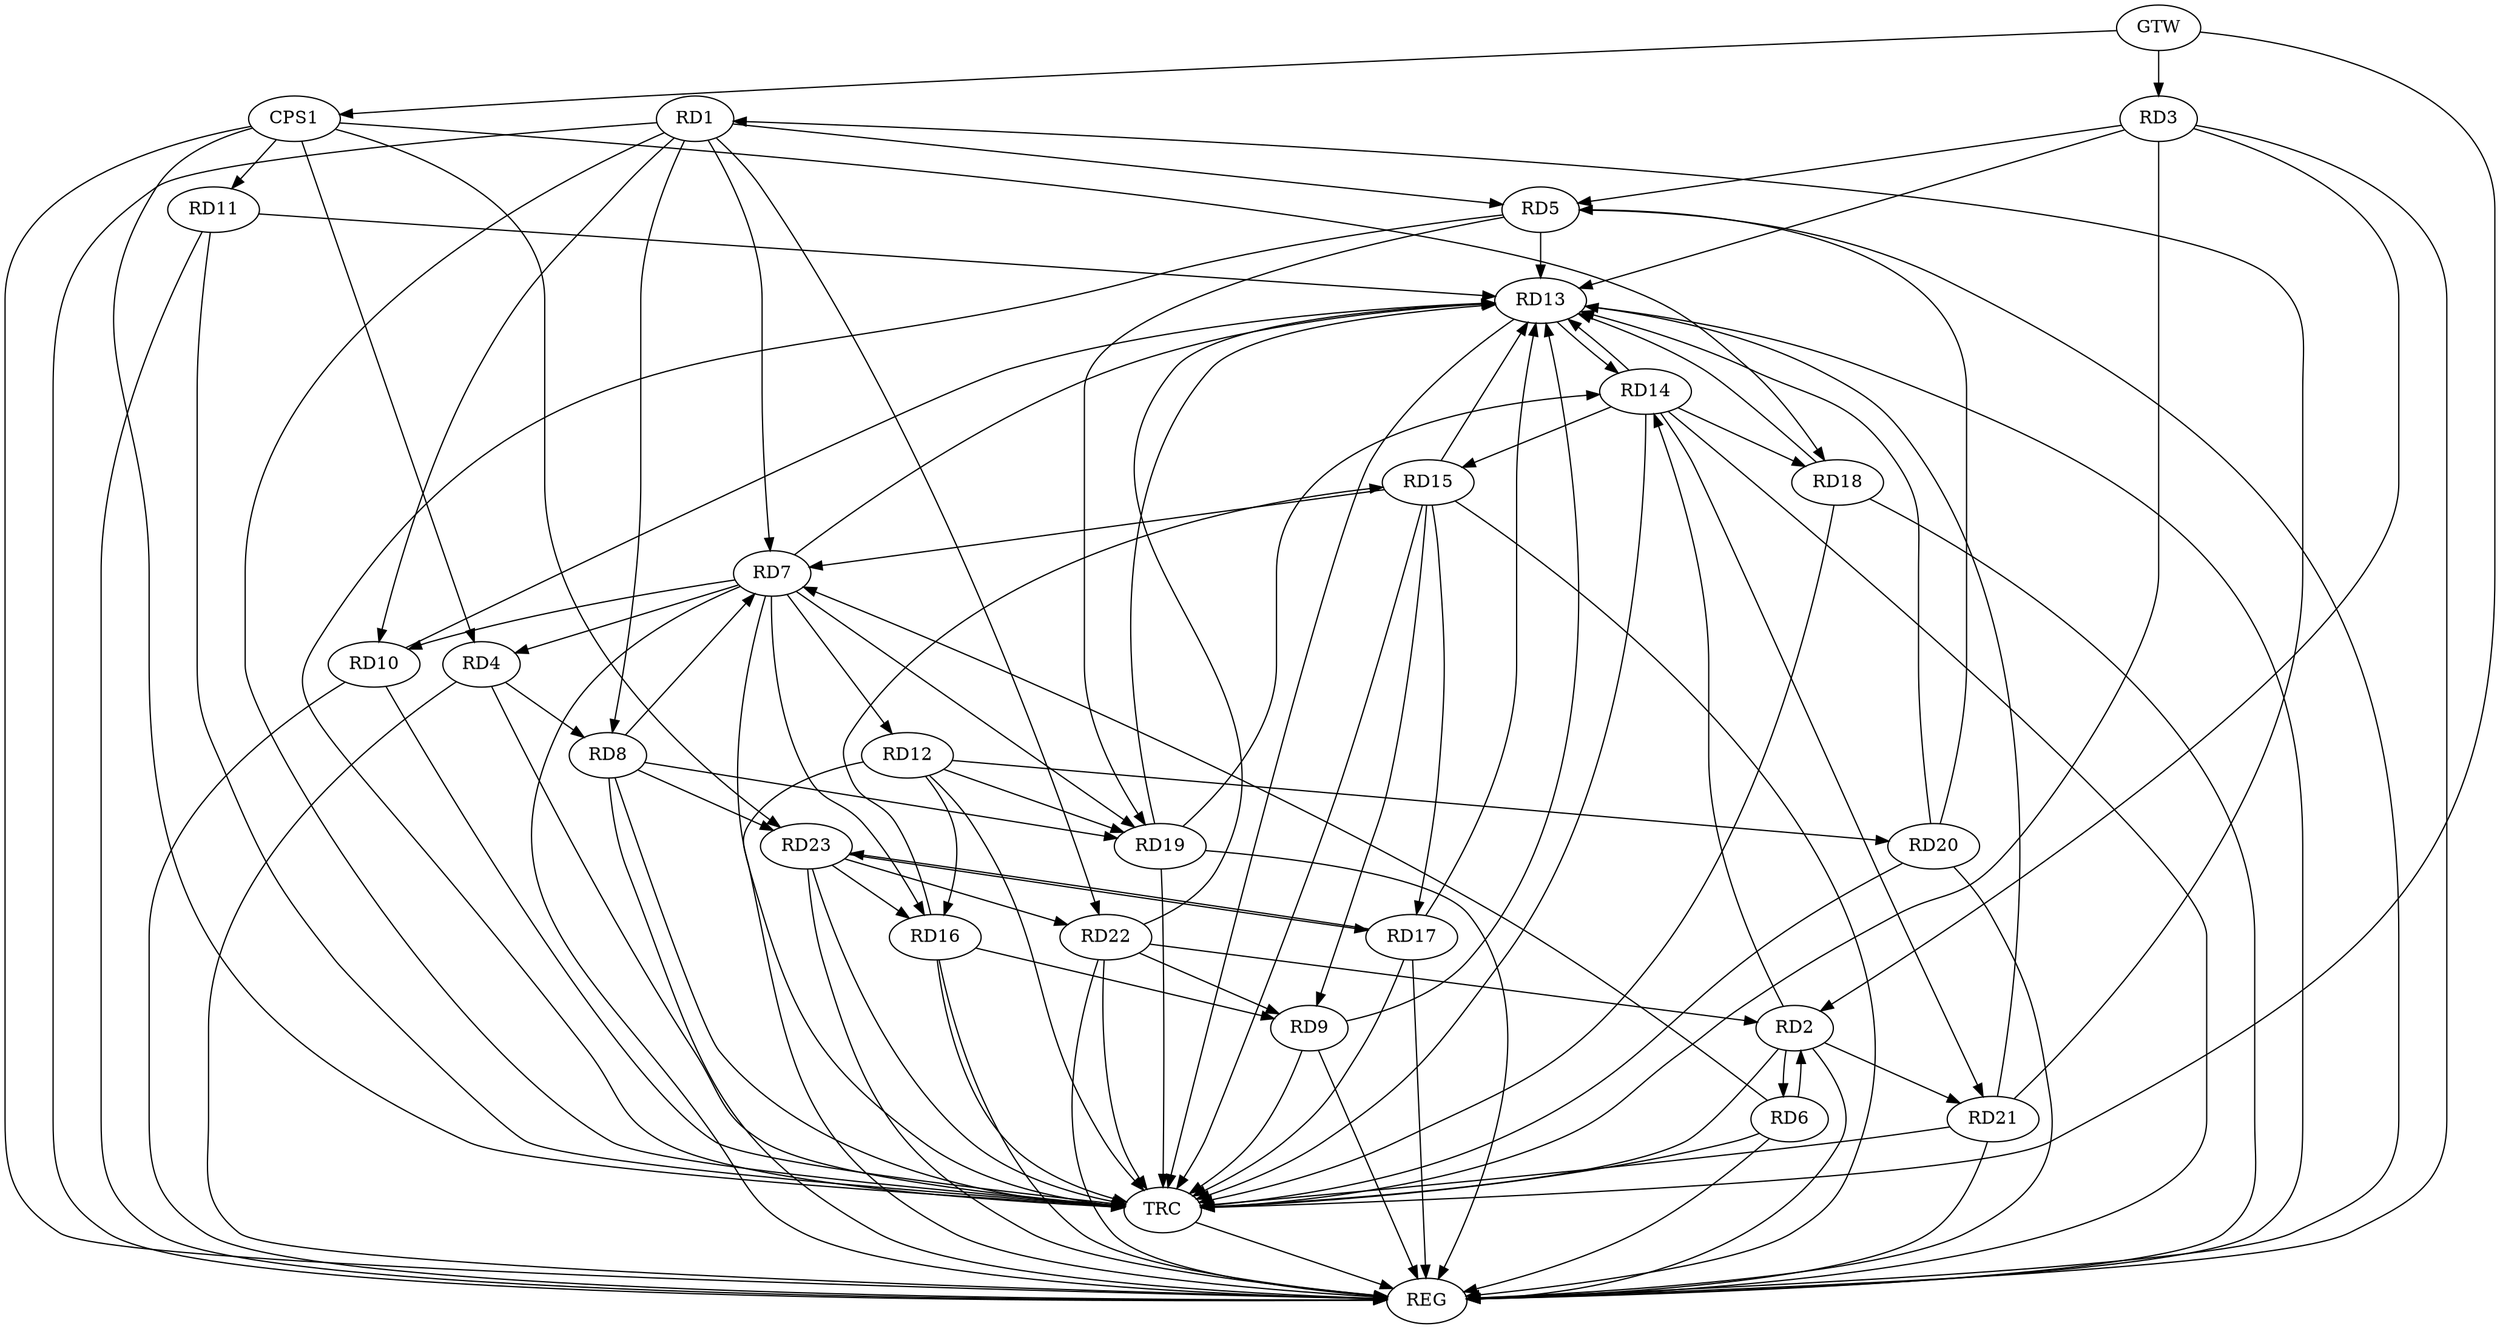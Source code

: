 strict digraph G {
  RD1 [ label="RD1" ];
  RD2 [ label="RD2" ];
  RD3 [ label="RD3" ];
  RD4 [ label="RD4" ];
  RD5 [ label="RD5" ];
  RD6 [ label="RD6" ];
  RD7 [ label="RD7" ];
  RD8 [ label="RD8" ];
  RD9 [ label="RD9" ];
  RD10 [ label="RD10" ];
  RD11 [ label="RD11" ];
  RD12 [ label="RD12" ];
  RD13 [ label="RD13" ];
  RD14 [ label="RD14" ];
  RD15 [ label="RD15" ];
  RD16 [ label="RD16" ];
  RD17 [ label="RD17" ];
  RD18 [ label="RD18" ];
  RD19 [ label="RD19" ];
  RD20 [ label="RD20" ];
  RD21 [ label="RD21" ];
  RD22 [ label="RD22" ];
  RD23 [ label="RD23" ];
  CPS1 [ label="CPS1" ];
  GTW [ label="GTW" ];
  REG [ label="REG" ];
  TRC [ label="TRC" ];
  RD1 -> RD5;
  RD1 -> RD7;
  RD1 -> RD8;
  RD1 -> RD10;
  RD21 -> RD1;
  RD1 -> RD22;
  RD3 -> RD2;
  RD2 -> RD6;
  RD6 -> RD2;
  RD2 -> RD14;
  RD2 -> RD21;
  RD22 -> RD2;
  RD3 -> RD5;
  RD7 -> RD4;
  RD4 -> RD8;
  RD5 -> RD19;
  RD20 -> RD5;
  RD6 -> RD7;
  RD8 -> RD7;
  RD7 -> RD10;
  RD7 -> RD12;
  RD7 -> RD13;
  RD15 -> RD7;
  RD7 -> RD16;
  RD7 -> RD19;
  RD8 -> RD19;
  RD8 -> RD23;
  RD9 -> RD13;
  RD15 -> RD9;
  RD16 -> RD9;
  RD22 -> RD9;
  RD12 -> RD16;
  RD12 -> RD19;
  RD12 -> RD20;
  RD13 -> RD14;
  RD14 -> RD13;
  RD15 -> RD13;
  RD17 -> RD13;
  RD14 -> RD15;
  RD14 -> RD18;
  RD19 -> RD14;
  RD14 -> RD21;
  RD16 -> RD15;
  RD15 -> RD17;
  RD23 -> RD16;
  RD17 -> RD23;
  RD23 -> RD17;
  RD23 -> RD22;
  CPS1 -> RD11;
  CPS1 -> RD4;
  CPS1 -> RD23;
  CPS1 -> RD18;
  GTW -> RD3;
  GTW -> CPS1;
  RD1 -> REG;
  RD2 -> REG;
  RD3 -> REG;
  RD4 -> REG;
  RD5 -> REG;
  RD6 -> REG;
  RD7 -> REG;
  RD8 -> REG;
  RD9 -> REG;
  RD10 -> REG;
  RD11 -> REG;
  RD12 -> REG;
  RD13 -> REG;
  RD14 -> REG;
  RD15 -> REG;
  RD16 -> REG;
  RD17 -> REG;
  RD18 -> REG;
  RD19 -> REG;
  RD20 -> REG;
  RD21 -> REG;
  RD22 -> REG;
  RD23 -> REG;
  CPS1 -> REG;
  RD1 -> TRC;
  RD2 -> TRC;
  RD3 -> TRC;
  RD4 -> TRC;
  RD5 -> TRC;
  RD6 -> TRC;
  RD7 -> TRC;
  RD8 -> TRC;
  RD9 -> TRC;
  RD10 -> TRC;
  RD11 -> TRC;
  RD12 -> TRC;
  RD13 -> TRC;
  RD14 -> TRC;
  RD15 -> TRC;
  RD16 -> TRC;
  RD17 -> TRC;
  RD18 -> TRC;
  RD19 -> TRC;
  RD20 -> TRC;
  RD21 -> TRC;
  RD22 -> TRC;
  RD23 -> TRC;
  CPS1 -> TRC;
  GTW -> TRC;
  TRC -> REG;
  RD5 -> RD13;
  RD21 -> RD13;
  RD18 -> RD13;
  RD22 -> RD13;
  RD3 -> RD13;
  RD11 -> RD13;
  RD20 -> RD13;
  RD10 -> RD13;
  RD19 -> RD13;
}

